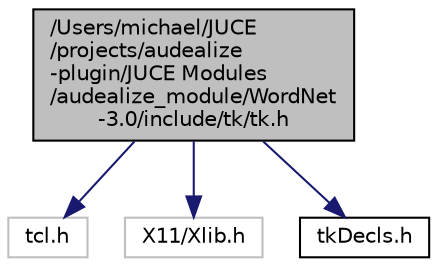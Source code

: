 digraph "/Users/michael/JUCE/projects/audealize-plugin/JUCE Modules/audealize_module/WordNet-3.0/include/tk/tk.h"
{
  edge [fontname="Helvetica",fontsize="10",labelfontname="Helvetica",labelfontsize="10"];
  node [fontname="Helvetica",fontsize="10",shape=record];
  Node1 [label="/Users/michael/JUCE\l/projects/audealize\l-plugin/JUCE Modules\l/audealize_module/WordNet\l-3.0/include/tk/tk.h",height=0.2,width=0.4,color="black", fillcolor="grey75", style="filled", fontcolor="black"];
  Node1 -> Node2 [color="midnightblue",fontsize="10",style="solid",fontname="Helvetica"];
  Node2 [label="tcl.h",height=0.2,width=0.4,color="grey75", fillcolor="white", style="filled"];
  Node1 -> Node3 [color="midnightblue",fontsize="10",style="solid",fontname="Helvetica"];
  Node3 [label="X11/Xlib.h",height=0.2,width=0.4,color="grey75", fillcolor="white", style="filled"];
  Node1 -> Node4 [color="midnightblue",fontsize="10",style="solid",fontname="Helvetica"];
  Node4 [label="tkDecls.h",height=0.2,width=0.4,color="black", fillcolor="white", style="filled",URL="$tk_decls_8h.html"];
}
